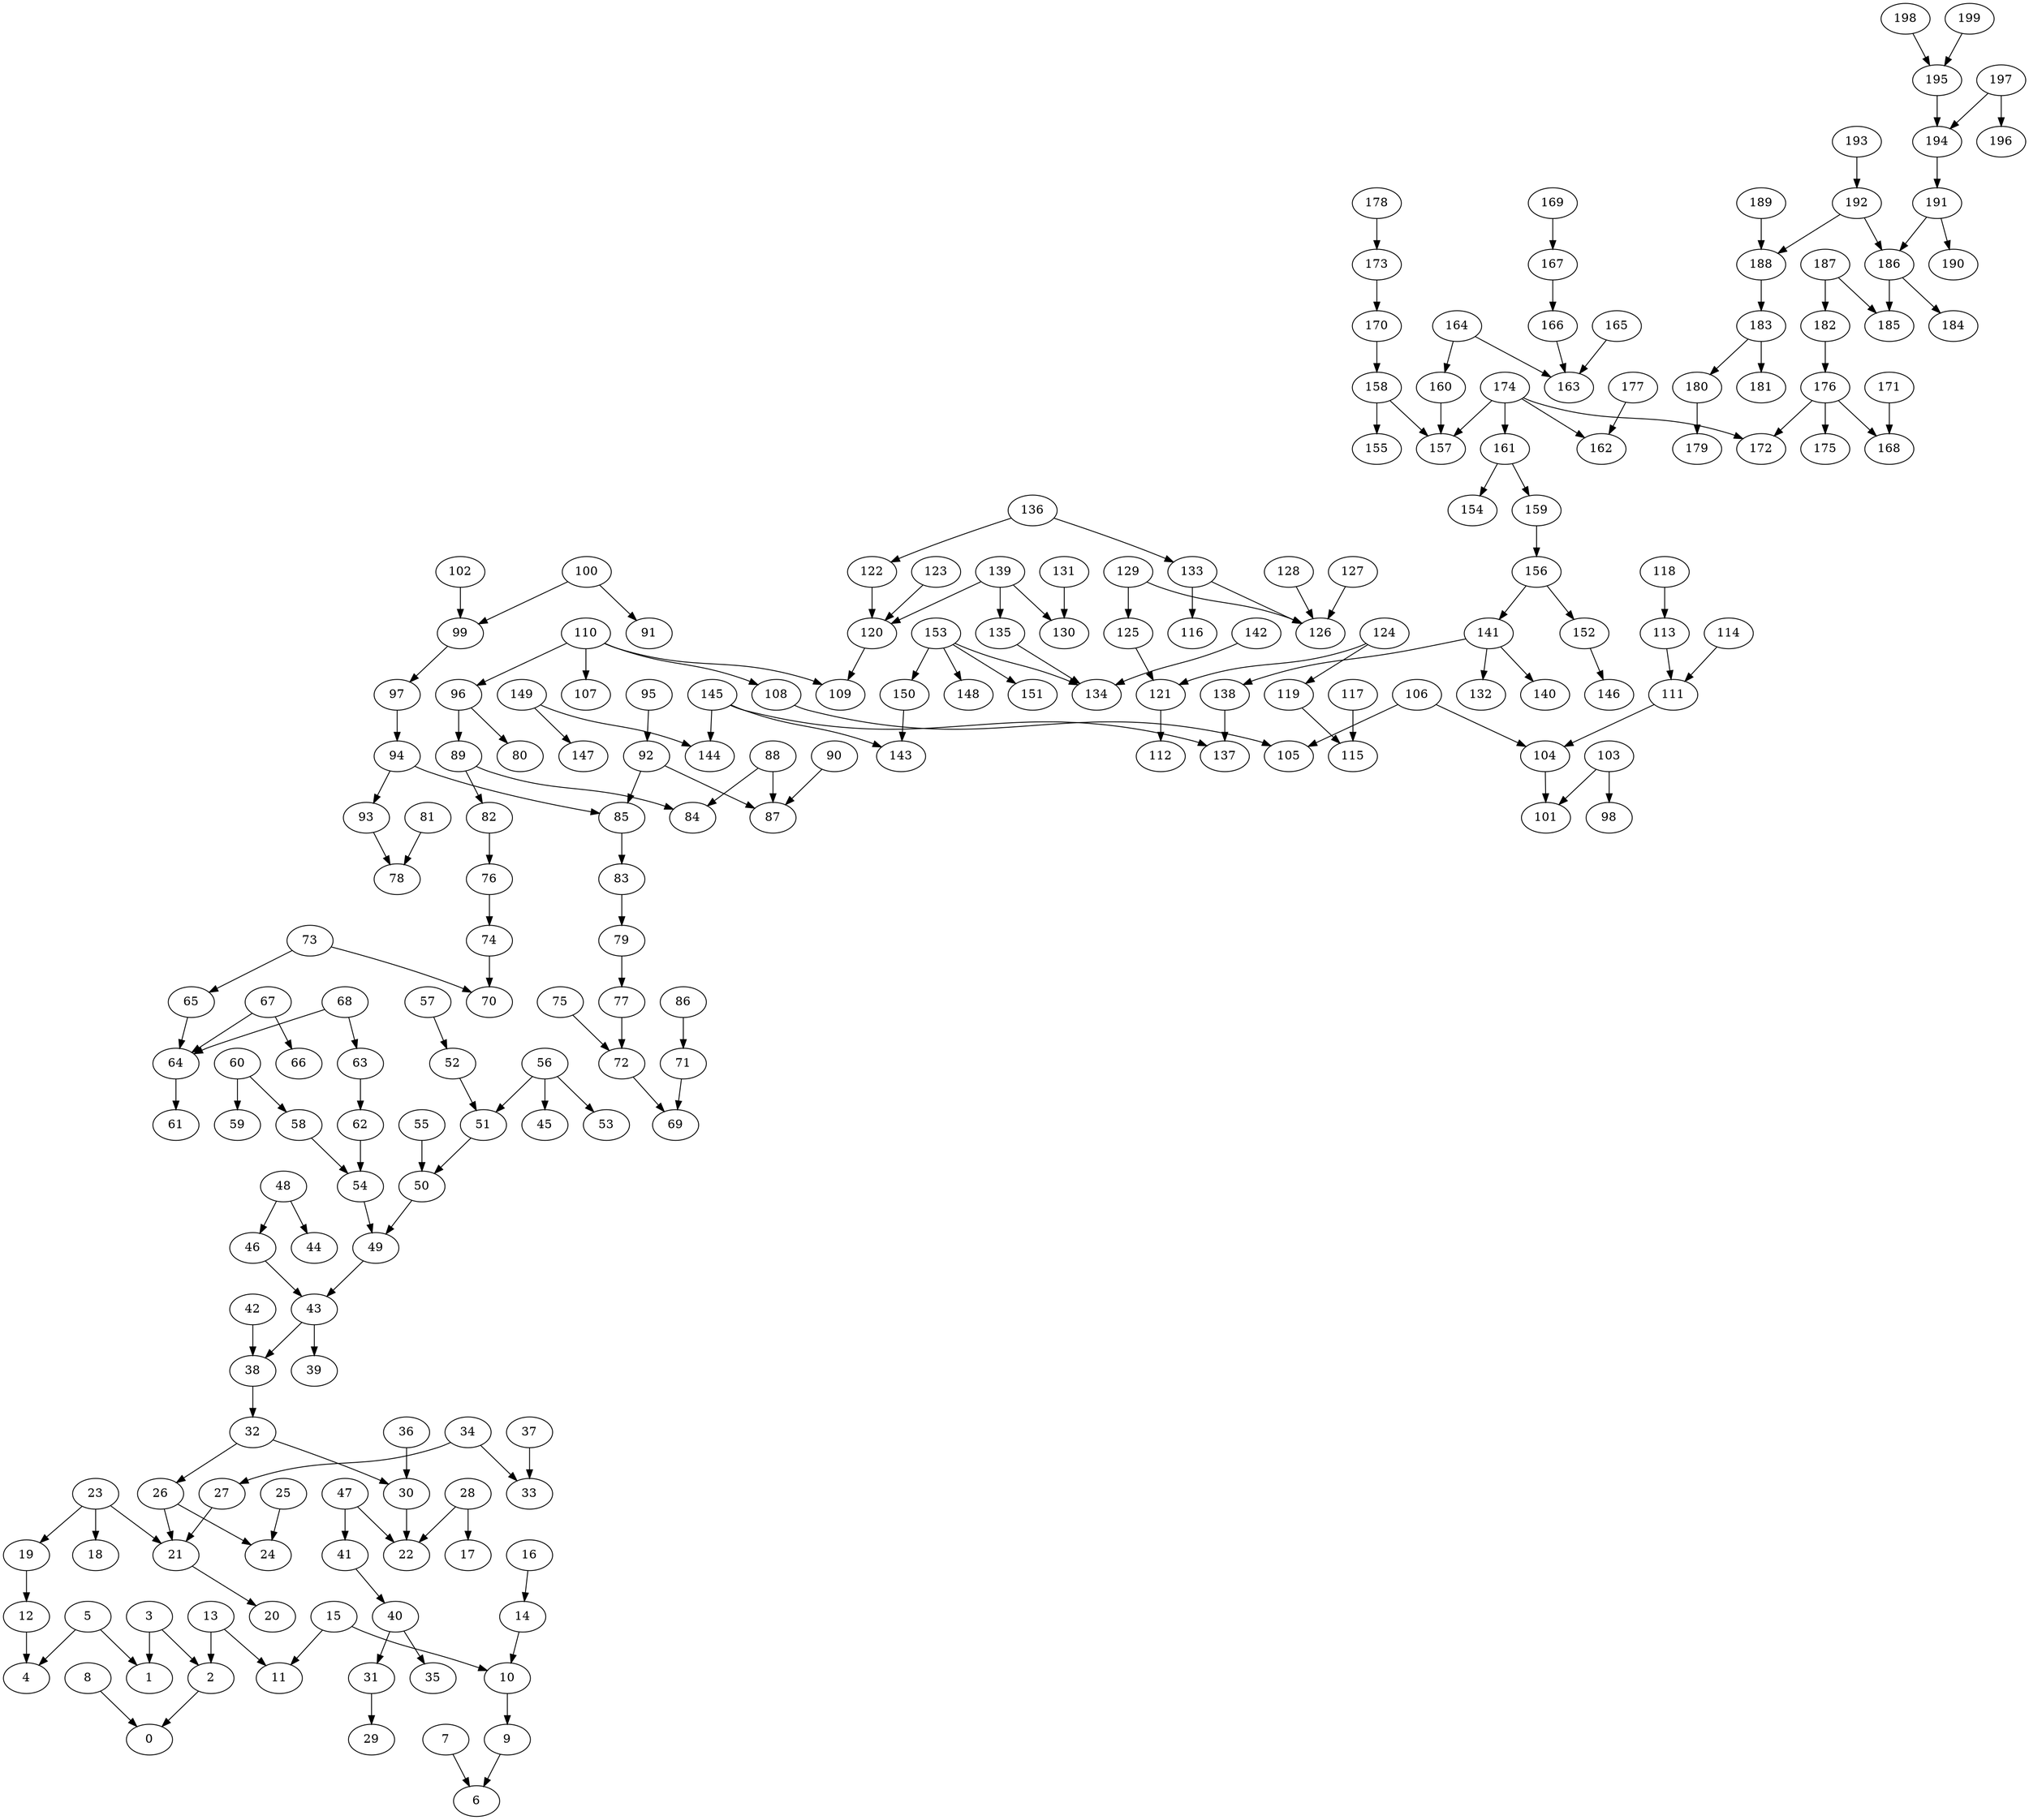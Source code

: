 digraph my_graph {
2 [label=2]
0 [label=0]
34 [label=34]
33 [label=33]
49 [label=49]
43 [label=43]
67 [label=67]
64 [label=64]
81 [label=81]
78 [label=78]
120 [label=120]
109 [label=109]
47 [label=47]
22 [label=22]
76 [label=76]
74 [label=74]
110 [label=110]
108 [label=108]
125 [label=125]
121 [label=121]
149 [label=149]
144 [label=144]
147 [label=147]
7 [label=7]
6 [label=6]
14 [label=14]
10 [label=10]
28 [label=28]
17 [label=17]
32 [label=32]
30 [label=30]
75 [label=75]
72 [label=72]
107 [label=107]
161 [label=161]
154 [label=154]
198 [label=198]
195 [label=195]
23 [label=23]
21 [label=21]
19 [label=19]
42 [label=42]
38 [label=38]
46 [label=46]
103 [label=103]
101 [label=101]
105 [label=105]
118 [label=118]
113 [label=113]
129 [label=129]
126 [label=126]
139 [label=139]
135 [label=135]
153 [label=153]
134 [label=134]
170 [label=170]
158 [label=158]
48 [label=48]
65 [label=65]
68 [label=68]
92 [label=92]
87 [label=87]
150 [label=150]
3 [label=3]
9 [label=9]
44 [label=44]
58 [label=58]
54 [label=54]
88 [label=88]
145 [label=145]
143 [label=143]
188 [label=188]
183 [label=183]
26 [label=26]
24 [label=24]
31 [label=31]
29 [label=29]
41 [label=41]
82 [label=82]
124 [label=124]
119 [label=119]
169 [label=169]
167 [label=167]
181 [label=181]
52 [label=52]
51 [label=51]
57 [label=57]
160 [label=160]
157 [label=157]
186 [label=186]
185 [label=185]
193 [label=193]
192 [label=192]
27 [label=27]
71 [label=71]
69 [label=69]
84 [label=84]
106 [label=106]
104 [label=104]
115 [label=115]
174 [label=174]
180 [label=180]
179 [label=179]
191 [label=191]
190 [label=190]
5 [label=5]
1 [label=1]
12 [label=12]
39 [label=39]
90 [label=90]
155 [label=155]
18 [label=18]
50 [label=50]
63 [label=63]
123 [label=123]
159 [label=159]
166 [label=166]
176 [label=176]
172 [label=172]
15 [label=15]
36 [label=36]
40 [label=40]
79 [label=79]
77 [label=77]
85 [label=85]
114 [label=114]
111 [label=111]
136 [label=136]
122 [label=122]
70 [label=70]
83 [label=83]
100 [label=100]
99 [label=99]
130 [label=130]
148 [label=148]
13 [label=13]
11 [label=11]
20 [label=20]
35 [label=35]
56 [label=56]
45 [label=45]
164 [label=164]
178 [label=178]
173 [label=173]
62 [label=62]
98 [label=98]
133 [label=133]
187 [label=187]
197 [label=197]
194 [label=194]
86 [label=86]
142 [label=142]
73 [label=73]
96 [label=96]
112 [label=112]
138 [label=138]
137 [label=137]
182 [label=182]
196 [label=196]
93 [label=93]
128 [label=128]
163 [label=163]
165 [label=165]
171 [label=171]
168 [label=168]
189 [label=189]
37 [label=37]
61 [label=61]
156 [label=156]
152 [label=152]
89 [label=89]
91 [label=91]
141 [label=141]
127 [label=127]
53 [label=53]
184 [label=184]
4 [label=4]
60 [label=60]
59 [label=59]
131 [label=131]
162 [label=162]
97 [label=97]
94 [label=94]
16 [label=16]
66 [label=66]
117 [label=117]
151 [label=151]
132 [label=132]
116 [label=116]
146 [label=146]
102 [label=102]
80 [label=80]
95 [label=95]
177 [label=177]
25 [label=25]
175 [label=175]
140 [label=140]
8 [label=8]
55 [label=55]
199 [label=199]
2->0
34->33
49->43
67->64
81->78
120->109
47->22
76->74
110->108
125->121
149->144
149->147
7->6
14->10
28->17
32->30
75->72
110->107
161->154
198->195
23->21
23->19
28->22
42->38
46->43
103->101
108->105
118->113
129->126
139->135
153->134
170->158
48->46
65->64
68->64
92->87
153->150
3->2
9->6
48->44
58->54
88->87
145->143
188->183
26->24
31->29
47->41
82->76
124->119
169->167
183->181
52->51
57->52
160->157
186->185
193->192
27->21
30->22
32->26
71->69
88->84
106->104
119->115
139->120
174->157
180->179
191->190
5->1
19->12
26->21
34->27
43->39
90->87
135->134
158->155
192->186
192->188
23->18
43->38
51->50
68->63
123->120
161->159
167->166
176->172
10->9
15->10
36->30
40->31
79->77
92->85
104->101
110->109
114->111
136->122
54->49
74->70
83->79
100->99
139->130
145->144
153->148
158->157
13->11
21->20
40->35
50->49
56->45
77->72
164->160
178->173
62->54
103->98
122->120
136->133
187->185
197->194
15->11
38->32
86->71
133->126
142->134
73->70
110->96
121->112
138->137
187->182
197->196
93->78
128->126
164->163
165->163
171->168
189->188
37->33
41->40
64->61
156->152
166->163
174->161
89->82
100->91
156->141
195->194
13->2
63->62
72->69
96->89
174->172
182->176
85->83
127->126
145->137
159->156
183->180
194->191
3->1
56->53
73->65
89->84
129->125
173->170
186->184
5->4
60->59
60->58
113->111
141->138
106->105
131->130
174->162
191->186
97->94
111->104
16->14
56->51
67->66
94->85
117->115
153->151
12->4
99->97
124->121
141->132
133->116
152->146
176->168
94->93
102->99
150->143
96->80
95->92
177->162
25->24
176->175
141->140
8->0
55->50
199->195
}
